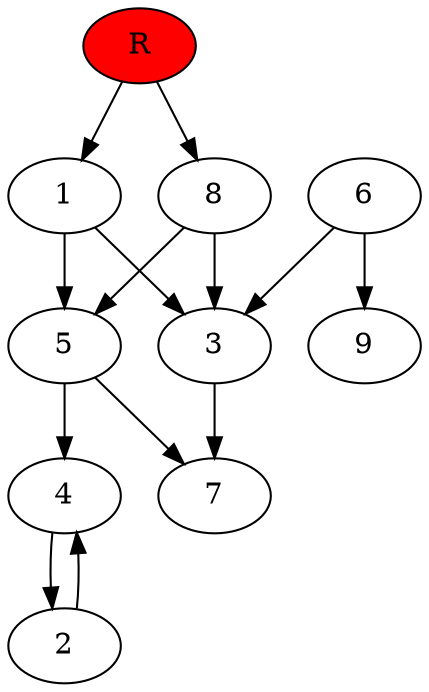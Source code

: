 digraph prb8023 {
	1
	2
	3
	4
	5
	6
	7
	8
	R [fillcolor="#ff0000" style=filled]
	1 -> 3
	1 -> 5
	2 -> 4
	3 -> 7
	4 -> 2
	5 -> 4
	5 -> 7
	6 -> 3
	6 -> 9
	8 -> 3
	8 -> 5
	R -> 1
	R -> 8
}
